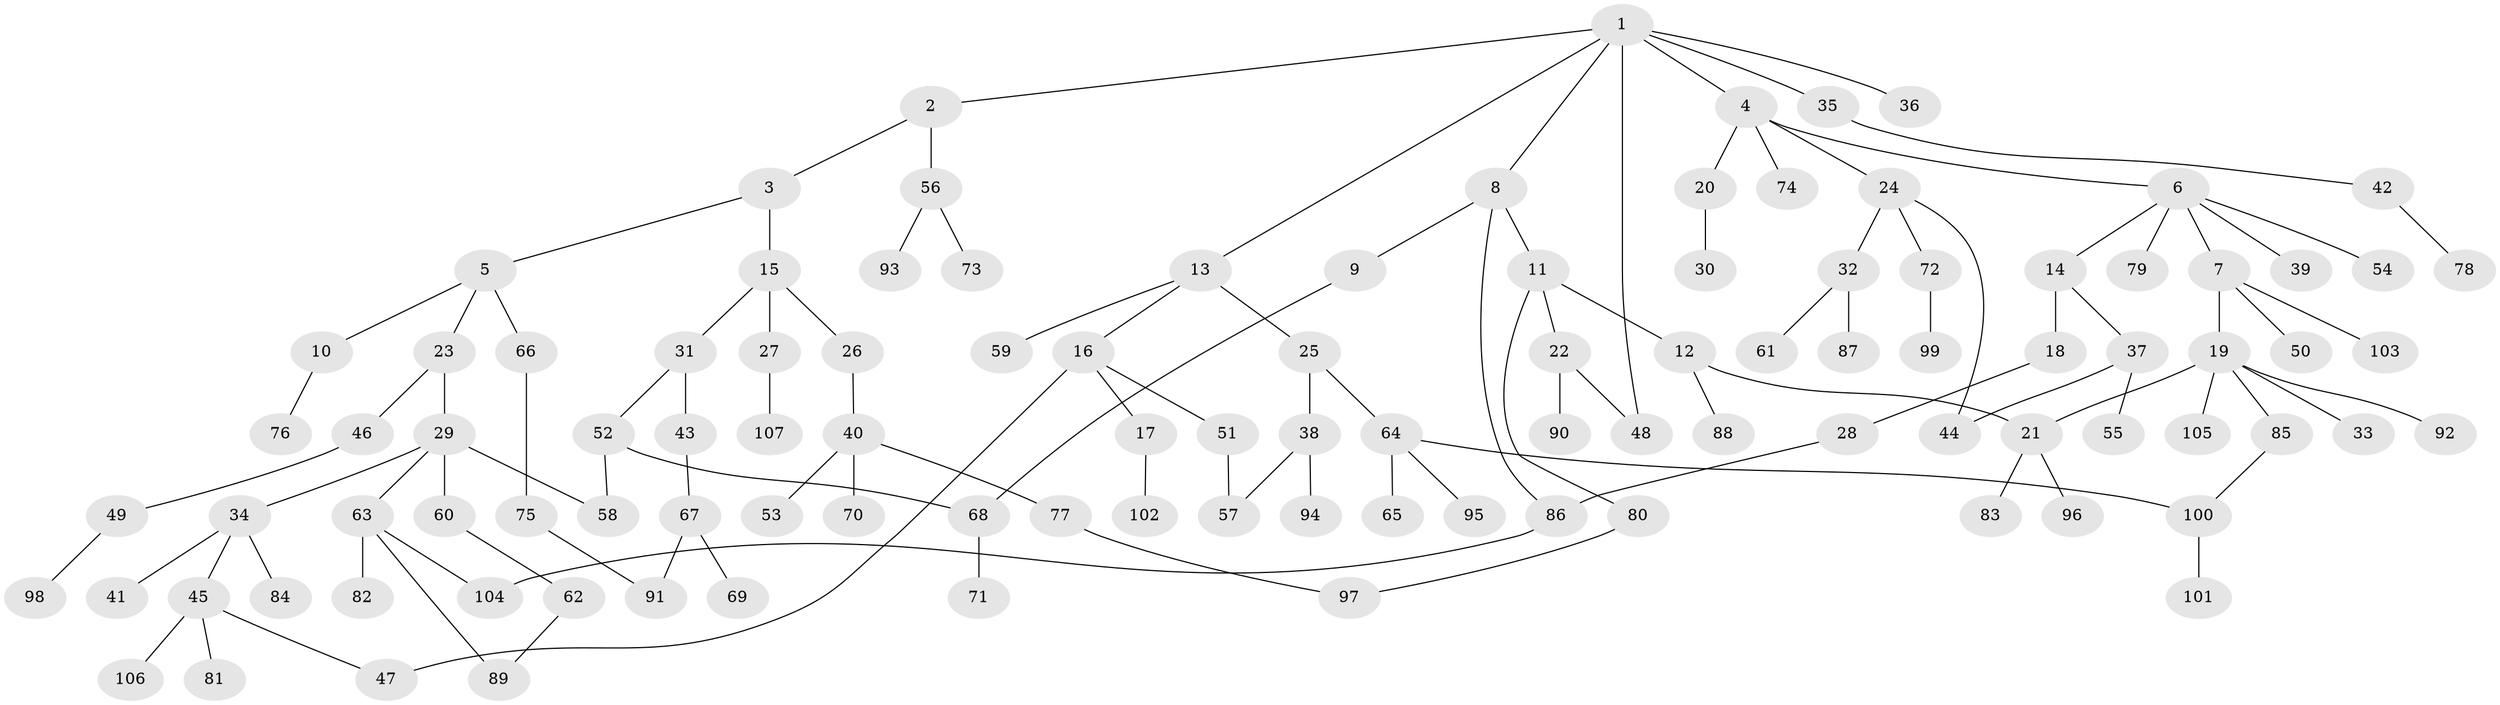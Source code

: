 // coarse degree distribution, {9: 0.0136986301369863, 4: 0.1095890410958904, 5: 0.0547945205479452, 3: 0.0684931506849315, 6: 0.0273972602739726, 2: 0.3150684931506849, 1: 0.3972602739726027, 7: 0.0136986301369863}
// Generated by graph-tools (version 1.1) at 2025/41/03/06/25 10:41:31]
// undirected, 107 vertices, 119 edges
graph export_dot {
graph [start="1"]
  node [color=gray90,style=filled];
  1;
  2;
  3;
  4;
  5;
  6;
  7;
  8;
  9;
  10;
  11;
  12;
  13;
  14;
  15;
  16;
  17;
  18;
  19;
  20;
  21;
  22;
  23;
  24;
  25;
  26;
  27;
  28;
  29;
  30;
  31;
  32;
  33;
  34;
  35;
  36;
  37;
  38;
  39;
  40;
  41;
  42;
  43;
  44;
  45;
  46;
  47;
  48;
  49;
  50;
  51;
  52;
  53;
  54;
  55;
  56;
  57;
  58;
  59;
  60;
  61;
  62;
  63;
  64;
  65;
  66;
  67;
  68;
  69;
  70;
  71;
  72;
  73;
  74;
  75;
  76;
  77;
  78;
  79;
  80;
  81;
  82;
  83;
  84;
  85;
  86;
  87;
  88;
  89;
  90;
  91;
  92;
  93;
  94;
  95;
  96;
  97;
  98;
  99;
  100;
  101;
  102;
  103;
  104;
  105;
  106;
  107;
  1 -- 2;
  1 -- 4;
  1 -- 8;
  1 -- 13;
  1 -- 35;
  1 -- 36;
  1 -- 48;
  2 -- 3;
  2 -- 56;
  3 -- 5;
  3 -- 15;
  4 -- 6;
  4 -- 20;
  4 -- 24;
  4 -- 74;
  5 -- 10;
  5 -- 23;
  5 -- 66;
  6 -- 7;
  6 -- 14;
  6 -- 39;
  6 -- 54;
  6 -- 79;
  7 -- 19;
  7 -- 50;
  7 -- 103;
  8 -- 9;
  8 -- 11;
  8 -- 86;
  9 -- 68;
  10 -- 76;
  11 -- 12;
  11 -- 22;
  11 -- 80;
  12 -- 88;
  12 -- 21;
  13 -- 16;
  13 -- 25;
  13 -- 59;
  14 -- 18;
  14 -- 37;
  15 -- 26;
  15 -- 27;
  15 -- 31;
  16 -- 17;
  16 -- 51;
  16 -- 47;
  17 -- 102;
  18 -- 28;
  19 -- 21;
  19 -- 33;
  19 -- 85;
  19 -- 92;
  19 -- 105;
  20 -- 30;
  21 -- 83;
  21 -- 96;
  22 -- 48;
  22 -- 90;
  23 -- 29;
  23 -- 46;
  24 -- 32;
  24 -- 72;
  24 -- 44;
  25 -- 38;
  25 -- 64;
  26 -- 40;
  27 -- 107;
  28 -- 86;
  29 -- 34;
  29 -- 58;
  29 -- 60;
  29 -- 63;
  31 -- 43;
  31 -- 52;
  32 -- 61;
  32 -- 87;
  34 -- 41;
  34 -- 45;
  34 -- 84;
  35 -- 42;
  37 -- 44;
  37 -- 55;
  38 -- 94;
  38 -- 57;
  40 -- 53;
  40 -- 70;
  40 -- 77;
  42 -- 78;
  43 -- 67;
  45 -- 47;
  45 -- 81;
  45 -- 106;
  46 -- 49;
  49 -- 98;
  51 -- 57;
  52 -- 58;
  52 -- 68;
  56 -- 73;
  56 -- 93;
  60 -- 62;
  62 -- 89;
  63 -- 82;
  63 -- 104;
  63 -- 89;
  64 -- 65;
  64 -- 95;
  64 -- 100;
  66 -- 75;
  67 -- 69;
  67 -- 91;
  68 -- 71;
  72 -- 99;
  75 -- 91;
  77 -- 97;
  80 -- 97;
  85 -- 100;
  86 -- 104;
  100 -- 101;
}
